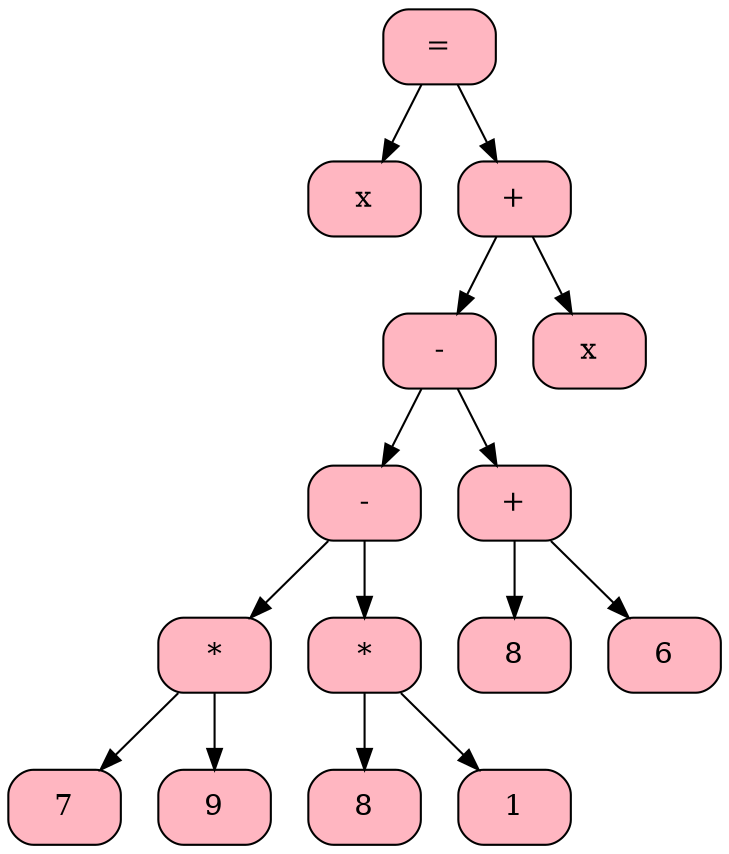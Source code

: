 digraph G { 
node [shape = record];
 "00198A30"  "00198A30" [shape = Mrecord, style = filled, fillcolor = lightpink  label = "= "];
"00198A30" -> "001917A0" 
 "00198A30" -> "00198910" 
 "001917A0" [shape = Mrecord, style = filled, fillcolor = lightpink  label = "x "];
 "00198910" [shape = Mrecord, style = filled, fillcolor = lightpink  label = "+ "];
"00198910" -> "00190570" 
 "00198910" -> "00190590" 
 "00190570" [shape = Mrecord, style = filled, fillcolor = lightpink  label = "- "];
"00190570" -> "001904F0" 
 "00190570" -> "00190550" 
 "001904F0" [shape = Mrecord, style = filled, fillcolor = lightpink  label = "- "];
"001904F0" -> "00191800" 
 "001904F0" -> "001904D0" 
 "00191800" [shape = Mrecord, style = filled, fillcolor = lightpink  label = "* "];
"00191800" -> "001917C0" 
 "00191800" -> "001917E0" 
 "001917C0" [shape = Mrecord, style = filled, fillcolor = lightpink  label = "7 "];
 "001917E0" [shape = Mrecord, style = filled, fillcolor = lightpink  label = "9 "];
 "001904D0" [shape = Mrecord, style = filled, fillcolor = lightpink  label = "* "];
"001904D0" -> "00191820" 
 "001904D0" -> "001904B0" 
 "00191820" [shape = Mrecord, style = filled, fillcolor = lightpink  label = "8 "];
 "001904B0" [shape = Mrecord, style = filled, fillcolor = lightpink  label = "1 "];
 "00190550" [shape = Mrecord, style = filled, fillcolor = lightpink  label = "+ "];
"00190550" -> "00190510" 
 "00190550" -> "00190530" 
 "00190510" [shape = Mrecord, style = filled, fillcolor = lightpink  label = "8 "];
 "00190530" [shape = Mrecord, style = filled, fillcolor = lightpink  label = "6 "];
 "00190590" [shape = Mrecord, style = filled, fillcolor = lightpink  label = "x "];
}
